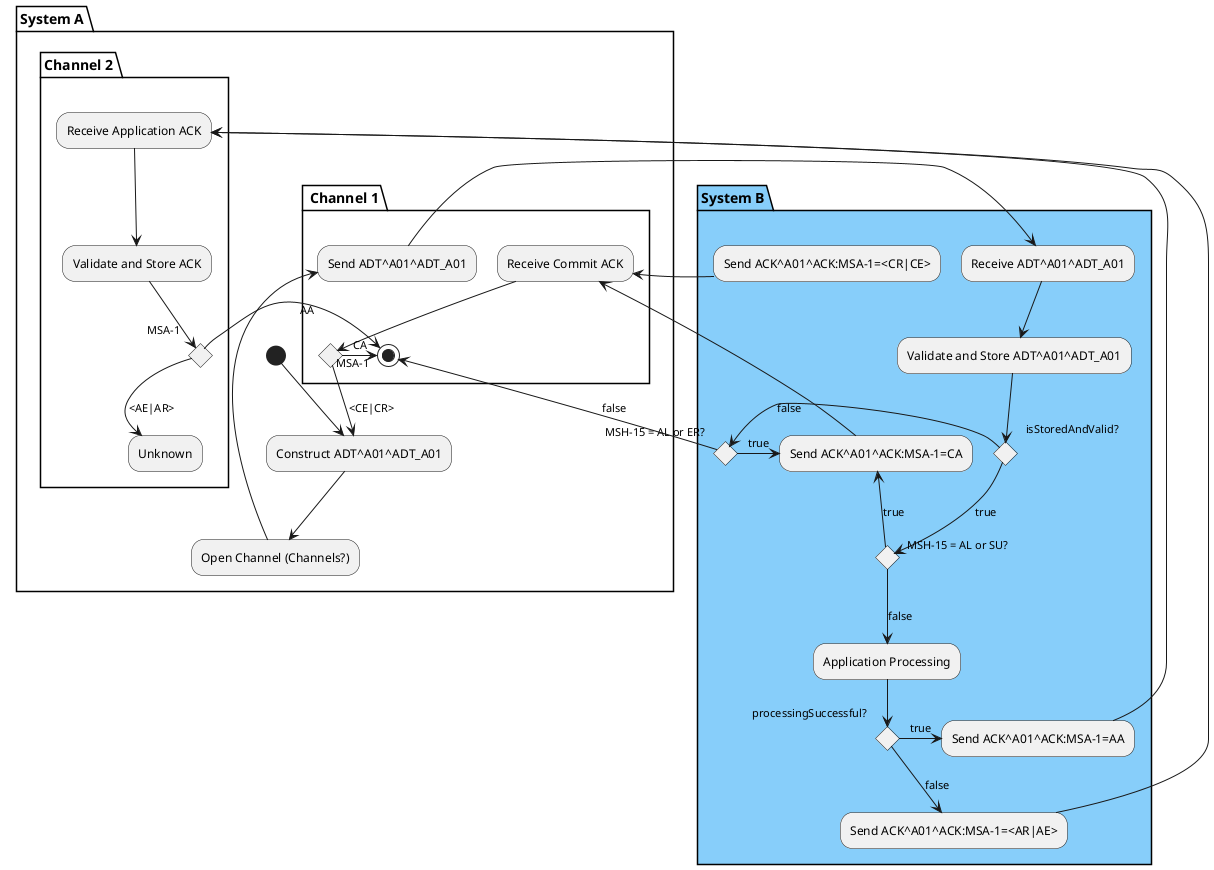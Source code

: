 @startuml
partition "System A" {
  (*) --> "Construct ADT^A01^ADT_A01"
  --> "Open Channel (Channels?)"
  partition " Channel 1" {
    "Open Channel (Channels?)" --> "Send ADT^A01^ADT_A01"
    "Receive Commit ACK" --> if "MSA-1" then
      -left-> [CA] (*)
    else
      --> [<CE|CR>] "Construct ADT^A01^ADT_A01"
    endif
  }
  partition "Channel 2" {
    "Receive Application ACK" --> "Validate and Store ACK"
    -->if "MSA-1" then
      -left-> [AA] (*)
    else
      --> [<AE|AR>] "Unknown"
    endif
  }
}


partition "System B" #LightSkyBlue {
  "Send ADT^A01^ADT_A01" --> "Receive ADT^A01^ADT_A01"
  "Receive ADT^A01^ADT_A01" --> "Validate and Store ADT^A01^ADT_A01"
  -->if "isStoredAndValid?" then
    --> [true] if "MSH-15 = AL or SU?" then
      -left-> [true] "Send ACK^A01^ACK:MSA-1=CA"
      else
      --> [false] "Application Processing"
      --> if "processingSuccessful?" then
        -left-> [true] "Send ACK^A01^ACK:MSA-1=AA"
      else
        --> [false] "Send ACK^A01^ACK:MSA-1=<AR|AE>"
      endif
    endif
  else
    -left-> [false] if "MSH-15 = AL or ER?" then
      -left-> [true] "Send ACK^A01^ACK:MSA-1=CA"
    else
      --> [false] (*)
    endif
  endif
  "Send ACK^A01^ACK:MSA-1=CA" -left-> "Receive Commit ACK"
  "Send ACK^A01^ACK:MSA-1=<CR|CE>" -left-> "Receive Commit ACK"
  "Send ACK^A01^ACK:MSA-1=AA" -left-> "Receive Application ACK"
  "Send ACK^A01^ACK:MSA-1=<AR|AE>" -left-> "Receive Application ACK"
}

@enduml
